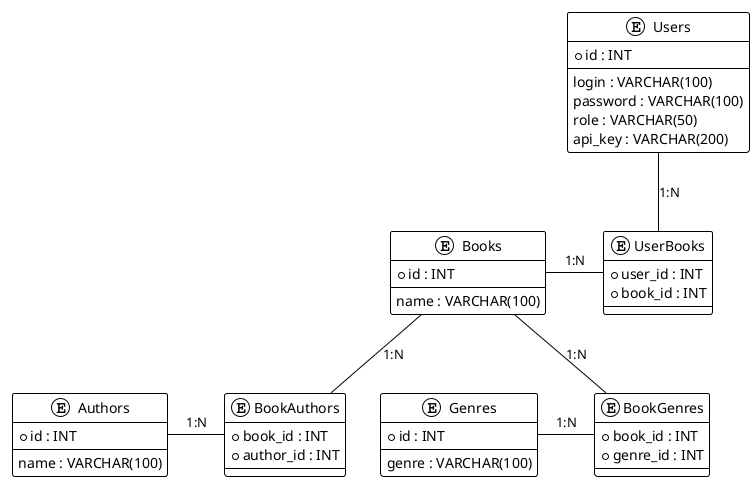 @startuml
!theme plain
entity "Users" as users {
  + id : INT
  --
  login : VARCHAR(100)
  password : VARCHAR(100)
  role : VARCHAR(50)
  api_key : VARCHAR(200)
}

entity "Books" as books {
  + id : INT
  --
  name : VARCHAR(100)
}

entity "Authors" as authors {
  + id : INT
  --
  name : VARCHAR(100)
}

entity "Genres" as genres {
  + id : INT
  --
  genre : VARCHAR(100)
}

entity "BookAuthors" as bookauthors {
  + book_id : INT
  + author_id : INT
}

entity "BookGenres" as bookgenres {
  + book_id : INT
  + genre_id : INT
}

entity "UserBooks" as userbooks {
  + user_id : INT
  + book_id : INT
}

users -- userbooks : "1:N"
books - userbooks : "1:N"
books -- bookauthors : "1:N"
authors - bookauthors : "1:N"
books -- bookgenres : "1:N"
genres - bookgenres : "1:N"
@enduml
